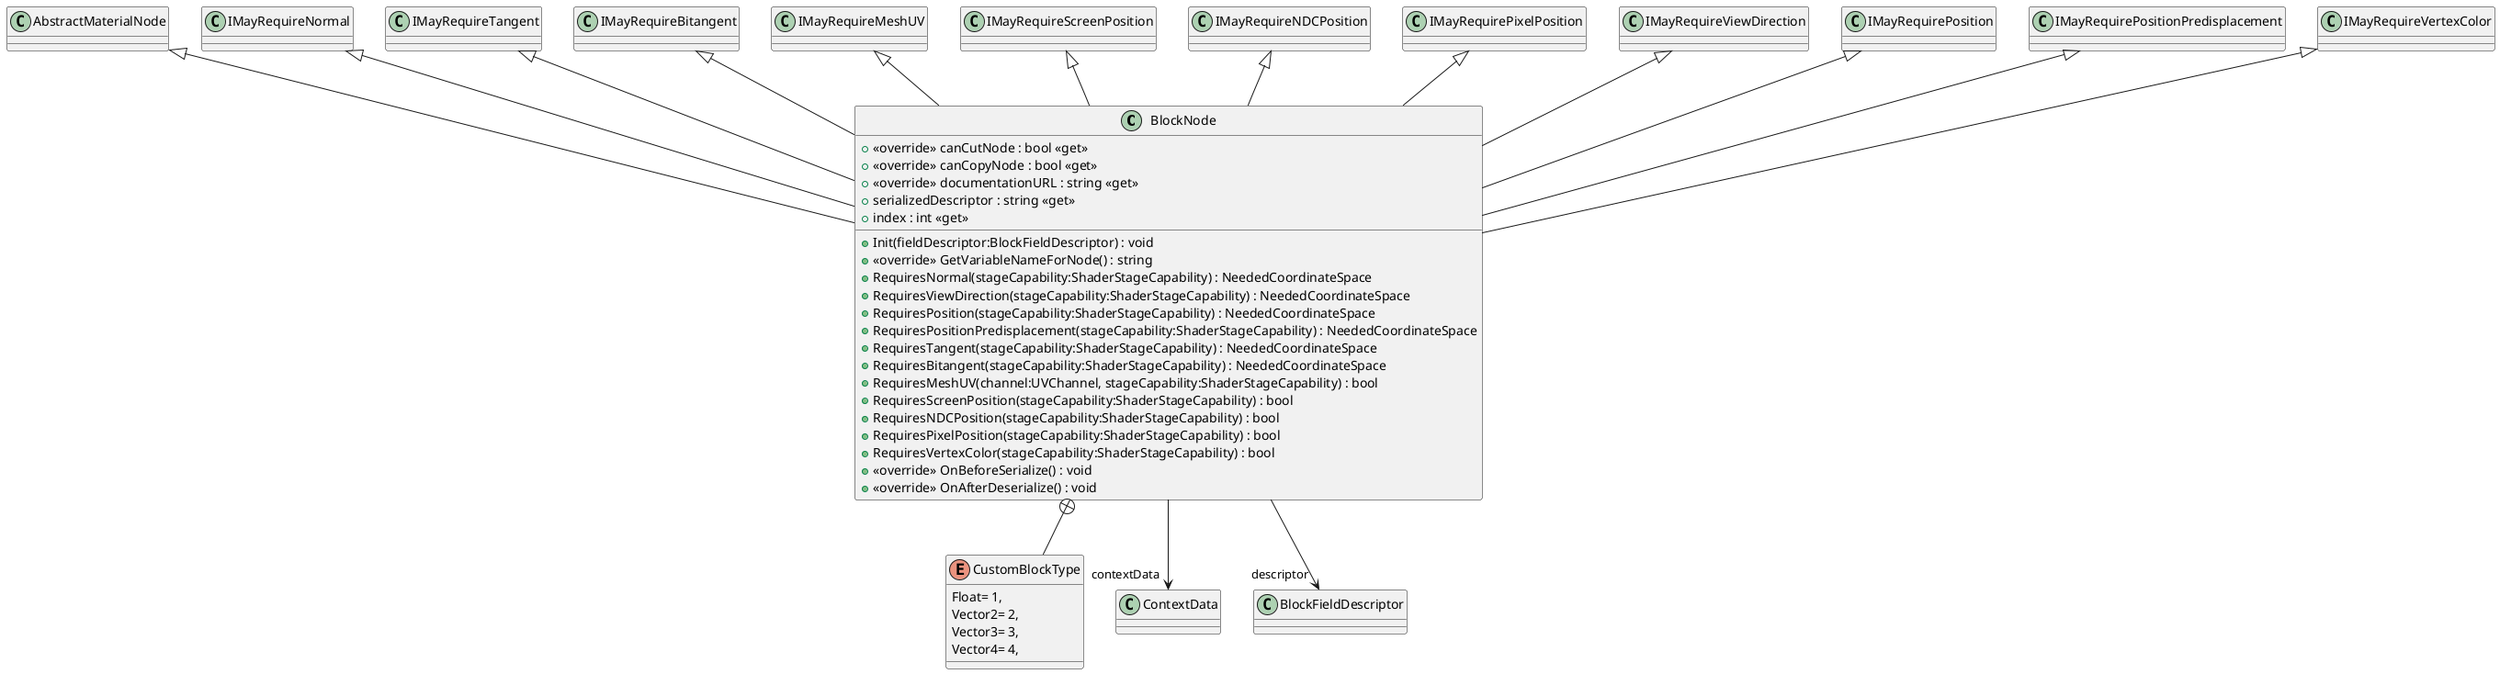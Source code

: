 @startuml
class BlockNode {
    + <<override>> canCutNode : bool <<get>>
    + <<override>> canCopyNode : bool <<get>>
    + <<override>> documentationURL : string <<get>>
    + serializedDescriptor : string <<get>>
    + index : int <<get>>
    + Init(fieldDescriptor:BlockFieldDescriptor) : void
    + <<override>> GetVariableNameForNode() : string
    + RequiresNormal(stageCapability:ShaderStageCapability) : NeededCoordinateSpace
    + RequiresViewDirection(stageCapability:ShaderStageCapability) : NeededCoordinateSpace
    + RequiresPosition(stageCapability:ShaderStageCapability) : NeededCoordinateSpace
    + RequiresPositionPredisplacement(stageCapability:ShaderStageCapability) : NeededCoordinateSpace
    + RequiresTangent(stageCapability:ShaderStageCapability) : NeededCoordinateSpace
    + RequiresBitangent(stageCapability:ShaderStageCapability) : NeededCoordinateSpace
    + RequiresMeshUV(channel:UVChannel, stageCapability:ShaderStageCapability) : bool
    + RequiresScreenPosition(stageCapability:ShaderStageCapability) : bool
    + RequiresNDCPosition(stageCapability:ShaderStageCapability) : bool
    + RequiresPixelPosition(stageCapability:ShaderStageCapability) : bool
    + RequiresVertexColor(stageCapability:ShaderStageCapability) : bool
    + <<override>> OnBeforeSerialize() : void
    + <<override>> OnAfterDeserialize() : void
}
enum CustomBlockType {
    Float= 1,
    Vector2= 2,
    Vector3= 3,
    Vector4= 4,
}
AbstractMaterialNode <|-- BlockNode
IMayRequireNormal <|-- BlockNode
IMayRequireTangent <|-- BlockNode
IMayRequireBitangent <|-- BlockNode
IMayRequireMeshUV <|-- BlockNode
IMayRequireScreenPosition <|-- BlockNode
IMayRequireNDCPosition <|-- BlockNode
IMayRequirePixelPosition <|-- BlockNode
IMayRequireViewDirection <|-- BlockNode
IMayRequirePosition <|-- BlockNode
IMayRequirePositionPredisplacement <|-- BlockNode
IMayRequireVertexColor <|-- BlockNode
BlockNode --> "contextData" ContextData
BlockNode --> "descriptor" BlockFieldDescriptor
BlockNode +-- CustomBlockType
@enduml
